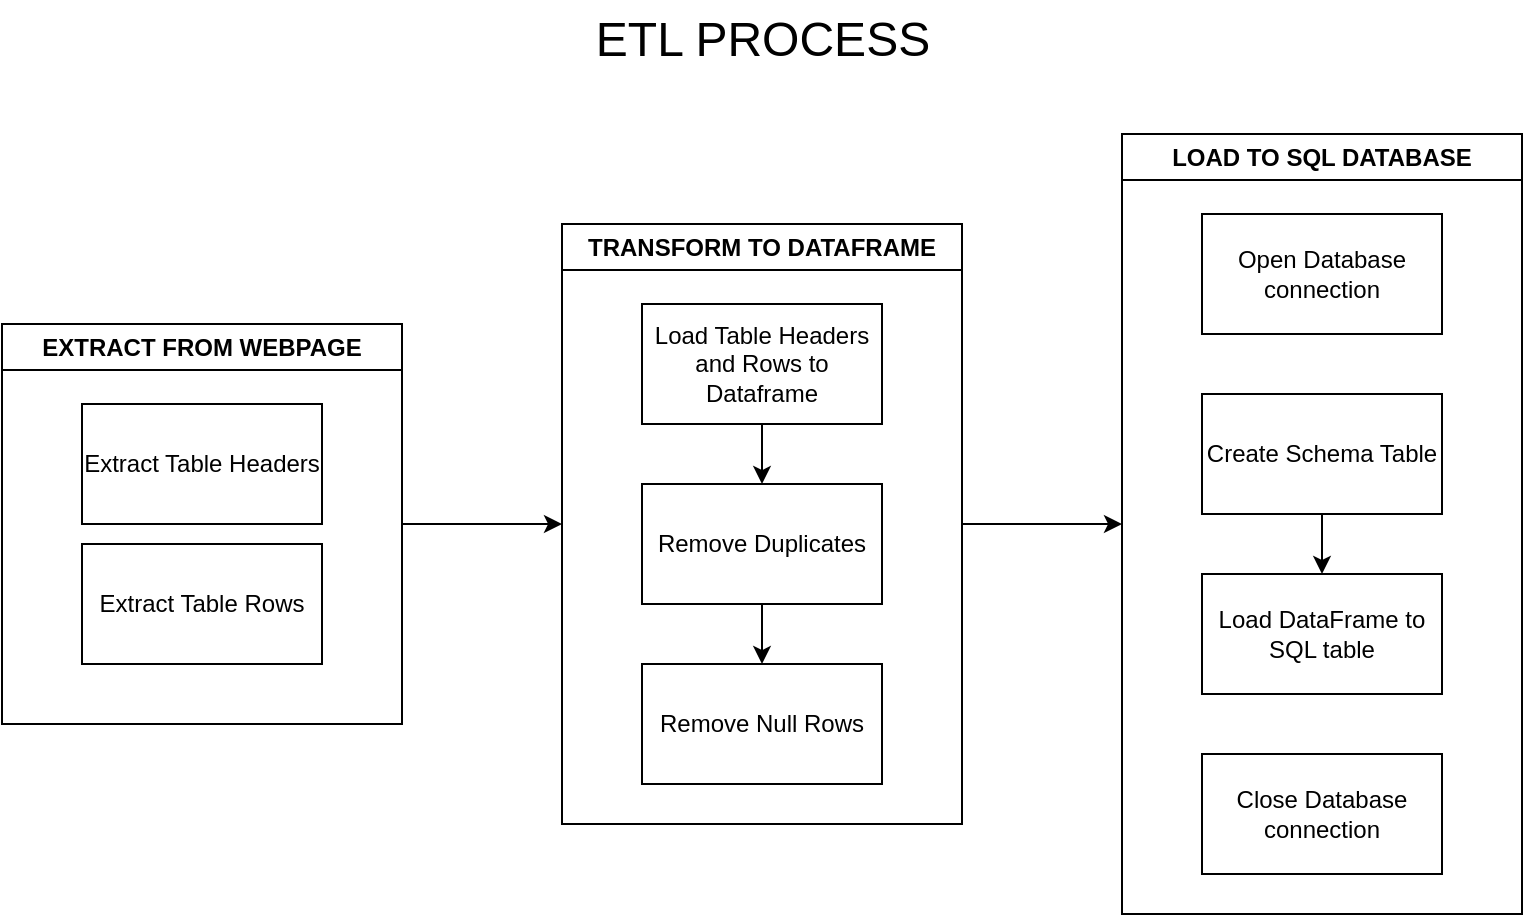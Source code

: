 <mxfile version="24.7.2" type="github">
  <diagram name="Page-1" id="W1h796e041VjXxFAX4PQ">
    <mxGraphModel dx="1120" dy="468" grid="1" gridSize="10" guides="1" tooltips="1" connect="1" arrows="1" fold="1" page="1" pageScale="1" pageWidth="850" pageHeight="1100" math="0" shadow="0">
      <root>
        <mxCell id="0" />
        <mxCell id="1" parent="0" />
        <mxCell id="KDAhAcV_newObGZDTmnK-8" value="" style="edgeStyle=orthogonalEdgeStyle;rounded=0;orthogonalLoop=1;jettySize=auto;html=1;" edge="1" parent="1" source="KDAhAcV_newObGZDTmnK-6" target="KDAhAcV_newObGZDTmnK-7">
          <mxGeometry relative="1" as="geometry" />
        </mxCell>
        <mxCell id="KDAhAcV_newObGZDTmnK-6" value="EXTRACT FROM WEBPAGE" style="swimlane;whiteSpace=wrap;html=1;" vertex="1" parent="1">
          <mxGeometry y="175" width="200" height="200" as="geometry" />
        </mxCell>
        <mxCell id="KDAhAcV_newObGZDTmnK-11" value="Extract Table Headers" style="rounded=0;whiteSpace=wrap;html=1;" vertex="1" parent="KDAhAcV_newObGZDTmnK-6">
          <mxGeometry x="40" y="40" width="120" height="60" as="geometry" />
        </mxCell>
        <mxCell id="KDAhAcV_newObGZDTmnK-12" value="Extract Table Rows" style="rounded=0;whiteSpace=wrap;html=1;" vertex="1" parent="KDAhAcV_newObGZDTmnK-6">
          <mxGeometry x="40" y="110" width="120" height="60" as="geometry" />
        </mxCell>
        <mxCell id="KDAhAcV_newObGZDTmnK-10" value="" style="edgeStyle=orthogonalEdgeStyle;rounded=0;orthogonalLoop=1;jettySize=auto;html=1;" edge="1" parent="1" source="KDAhAcV_newObGZDTmnK-7" target="KDAhAcV_newObGZDTmnK-9">
          <mxGeometry relative="1" as="geometry" />
        </mxCell>
        <mxCell id="KDAhAcV_newObGZDTmnK-7" value="TRANSFORM TO DATAFRAME" style="swimlane;whiteSpace=wrap;html=1;" vertex="1" parent="1">
          <mxGeometry x="280" y="125" width="200" height="300" as="geometry" />
        </mxCell>
        <mxCell id="KDAhAcV_newObGZDTmnK-26" value="" style="edgeStyle=orthogonalEdgeStyle;rounded=0;orthogonalLoop=1;jettySize=auto;html=1;" edge="1" parent="KDAhAcV_newObGZDTmnK-7" source="KDAhAcV_newObGZDTmnK-13" target="KDAhAcV_newObGZDTmnK-16">
          <mxGeometry relative="1" as="geometry" />
        </mxCell>
        <mxCell id="KDAhAcV_newObGZDTmnK-13" value="Load Table Headers and Rows to Dataframe" style="rounded=0;whiteSpace=wrap;html=1;" vertex="1" parent="KDAhAcV_newObGZDTmnK-7">
          <mxGeometry x="40" y="40" width="120" height="60" as="geometry" />
        </mxCell>
        <mxCell id="KDAhAcV_newObGZDTmnK-19" value="" style="edgeStyle=orthogonalEdgeStyle;rounded=0;orthogonalLoop=1;jettySize=auto;html=1;" edge="1" parent="KDAhAcV_newObGZDTmnK-7" source="KDAhAcV_newObGZDTmnK-16" target="KDAhAcV_newObGZDTmnK-18">
          <mxGeometry relative="1" as="geometry" />
        </mxCell>
        <mxCell id="KDAhAcV_newObGZDTmnK-16" value="Remove Duplicates" style="rounded=0;whiteSpace=wrap;html=1;" vertex="1" parent="KDAhAcV_newObGZDTmnK-7">
          <mxGeometry x="40" y="130" width="120" height="60" as="geometry" />
        </mxCell>
        <mxCell id="KDAhAcV_newObGZDTmnK-18" value="Remove Null Rows" style="rounded=0;whiteSpace=wrap;html=1;" vertex="1" parent="KDAhAcV_newObGZDTmnK-7">
          <mxGeometry x="40" y="220" width="120" height="60" as="geometry" />
        </mxCell>
        <mxCell id="KDAhAcV_newObGZDTmnK-9" value="LOAD TO SQL DATABASE" style="swimlane;whiteSpace=wrap;html=1;" vertex="1" parent="1">
          <mxGeometry x="560" y="80" width="200" height="390" as="geometry" />
        </mxCell>
        <mxCell id="KDAhAcV_newObGZDTmnK-20" value="Open Database connection" style="rounded=0;whiteSpace=wrap;html=1;" vertex="1" parent="KDAhAcV_newObGZDTmnK-9">
          <mxGeometry x="40" y="40" width="120" height="60" as="geometry" />
        </mxCell>
        <mxCell id="KDAhAcV_newObGZDTmnK-24" value="" style="edgeStyle=orthogonalEdgeStyle;rounded=0;orthogonalLoop=1;jettySize=auto;html=1;" edge="1" parent="KDAhAcV_newObGZDTmnK-9" source="KDAhAcV_newObGZDTmnK-21" target="KDAhAcV_newObGZDTmnK-23">
          <mxGeometry relative="1" as="geometry" />
        </mxCell>
        <mxCell id="KDAhAcV_newObGZDTmnK-21" value="Create Schema Table" style="rounded=0;whiteSpace=wrap;html=1;" vertex="1" parent="KDAhAcV_newObGZDTmnK-9">
          <mxGeometry x="40" y="130" width="120" height="60" as="geometry" />
        </mxCell>
        <mxCell id="KDAhAcV_newObGZDTmnK-23" value="Load DataFrame to SQL table" style="rounded=0;whiteSpace=wrap;html=1;" vertex="1" parent="KDAhAcV_newObGZDTmnK-9">
          <mxGeometry x="40" y="220" width="120" height="60" as="geometry" />
        </mxCell>
        <mxCell id="KDAhAcV_newObGZDTmnK-25" value="Close Database connection" style="rounded=0;whiteSpace=wrap;html=1;" vertex="1" parent="KDAhAcV_newObGZDTmnK-9">
          <mxGeometry x="40" y="310" width="120" height="60" as="geometry" />
        </mxCell>
        <mxCell id="KDAhAcV_newObGZDTmnK-28" value="&lt;font style=&quot;font-size: 24px;&quot;&gt;ETL PROCESS&lt;/font&gt;" style="text;html=1;align=center;verticalAlign=middle;resizable=0;points=[];autosize=1;strokeColor=none;fillColor=none;" vertex="1" parent="1">
          <mxGeometry x="285" y="13" width="190" height="40" as="geometry" />
        </mxCell>
      </root>
    </mxGraphModel>
  </diagram>
</mxfile>
